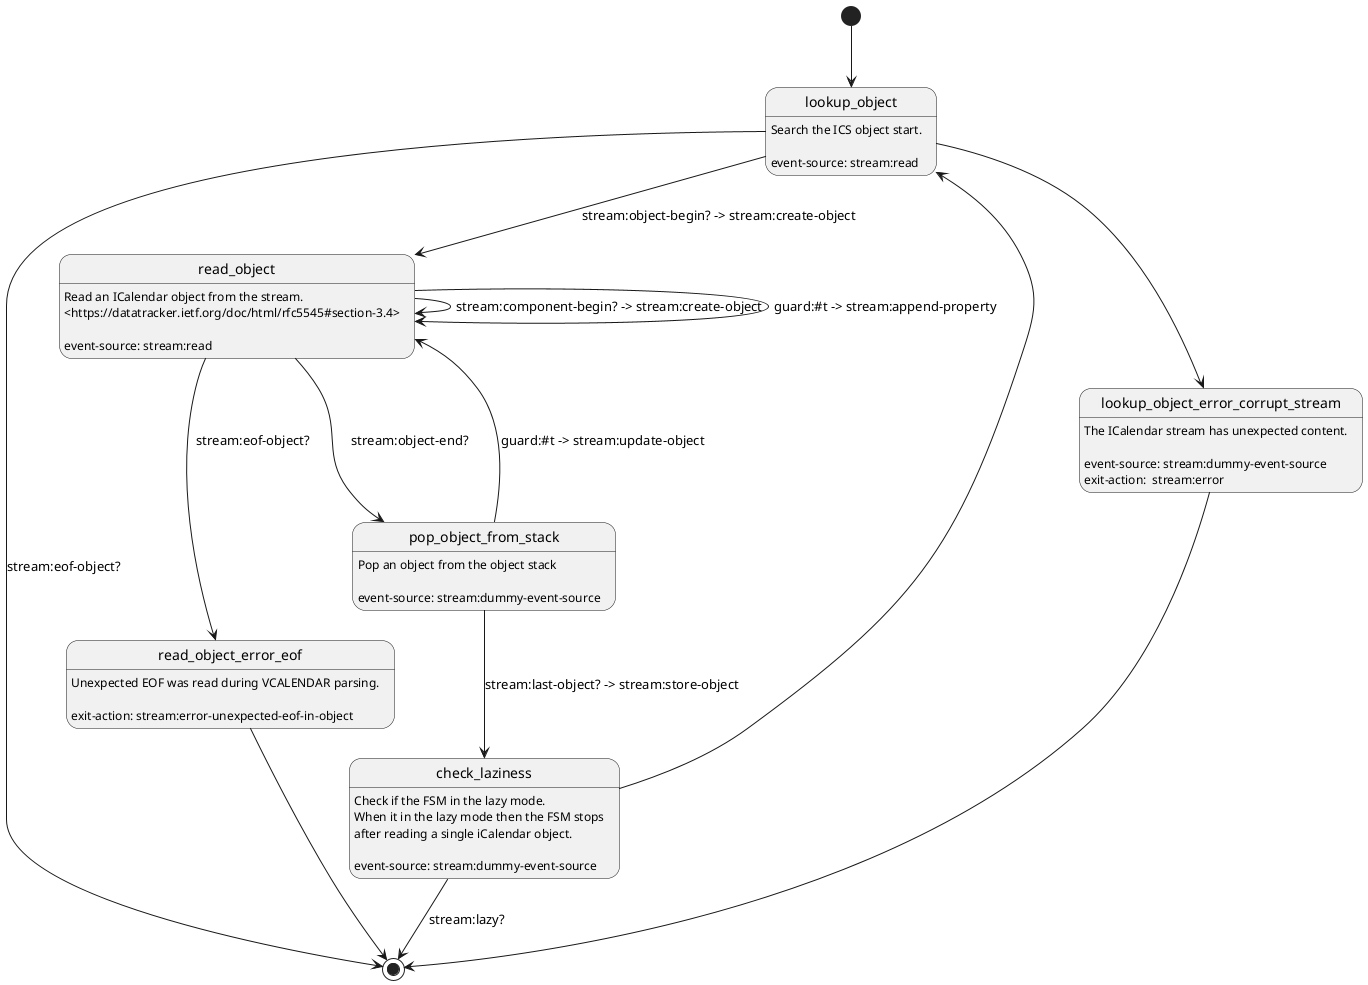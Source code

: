 @startuml
[*] --> lookup_object

lookup_object: Search the ICS object start.
lookup_object:
lookup_object: event-source: stream:read
lookup_object --> [*]:         stream:eof-object?
lookup_object --> read_object: stream:object-begin? -> stream:create-object
lookup_object --> lookup_object_error_corrupt_stream

pop_object_from_stack: Pop an object from the object stack
pop_object_from_stack:
pop_object_from_stack: event-source: stream:dummy-event-source
pop_object_from_stack --> check_laziness: stream:last-object? -> stream:store-object
pop_object_from_stack --> read_object: guard:#t -> stream:update-object

lookup_object_error_corrupt_stream: The ICalendar stream has unexpected content.
lookup_object_error_corrupt_stream:
lookup_object_error_corrupt_stream: event-source: stream:dummy-event-source
lookup_object_error_corrupt_stream: exit-action:  stream:error
lookup_object_error_corrupt_stream --> [*]

read_object: Read an ICalendar object from the stream.
read_object: <https://datatracker.ietf.org/doc/html/rfc5545#section-3.4>
read_object:
read_object: event-source: stream:read
read_object --> read_object_error_eof: stream:eof-object?
read_object --> pop_object_from_stack: stream:object-end?
read_object --> read_object:           stream:component-begin? -> stream:create-object
read_object --> read_object:           guard:#t -> stream:append-property

check_laziness: Check if the FSM in the lazy mode.
check_laziness: When it in the lazy mode then the FSM stops
check_laziness: after reading a single iCalendar object.
check_laziness:
check_laziness: event-source: stream:dummy-event-source
check_laziness --> [*]: stream:lazy?
check_laziness --> lookup_object

read_object_error_eof: Unexpected EOF was read during VCALENDAR parsing.
read_object_error_eof:
read_object_error_eof: exit-action: stream:error-unexpected-eof-in-object
read_object_error_eof -> [*]

@enduml

' Local Variables:
' Mode: plantuml
' End:
